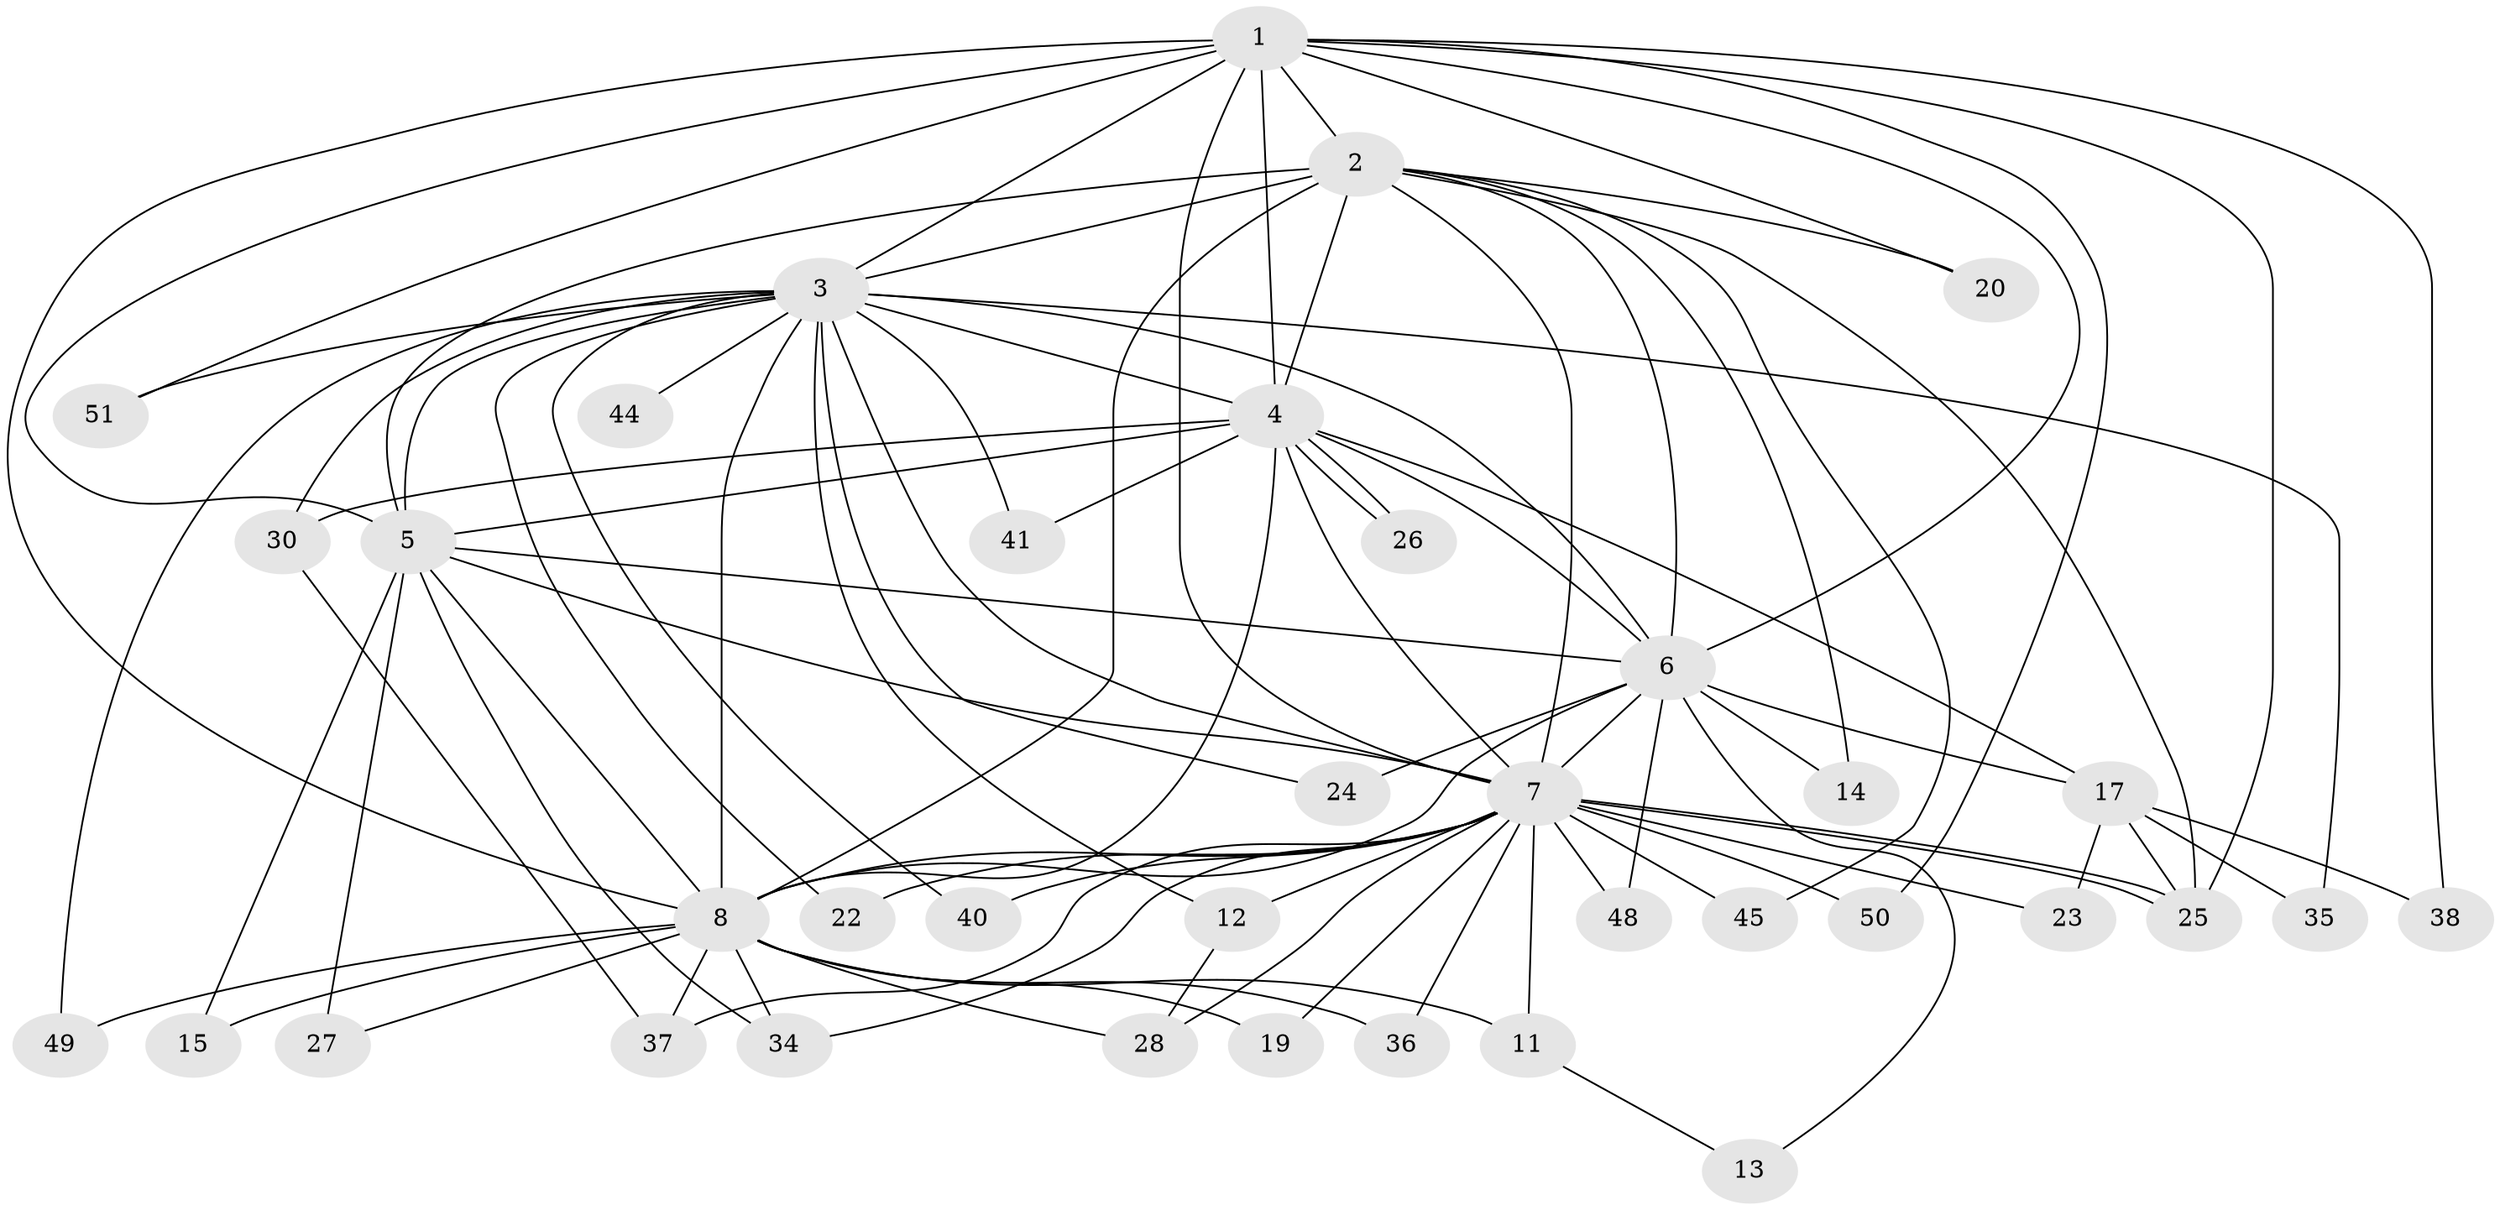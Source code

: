 // original degree distribution, {14: 0.0392156862745098, 15: 0.0392156862745098, 16: 0.058823529411764705, 12: 0.0392156862745098, 25: 0.0196078431372549, 4: 0.0196078431372549, 3: 0.1568627450980392, 2: 0.5882352941176471, 6: 0.0196078431372549, 5: 0.0196078431372549}
// Generated by graph-tools (version 1.1) at 2025/41/03/06/25 10:41:40]
// undirected, 37 vertices, 91 edges
graph export_dot {
graph [start="1"]
  node [color=gray90,style=filled];
  1 [super="+16"];
  2 [super="+32"];
  3 [super="+10"];
  4 [super="+33"];
  5 [super="+39"];
  6 [super="+21"];
  7 [super="+18"];
  8 [super="+9"];
  11 [super="+46"];
  12 [super="+29"];
  13;
  14;
  15;
  17 [super="+31"];
  19;
  20;
  22;
  23;
  24;
  25 [super="+47"];
  26;
  27;
  28;
  30;
  34 [super="+43"];
  35;
  36;
  37 [super="+42"];
  38;
  40;
  41;
  44;
  45;
  48;
  49;
  50;
  51;
  1 -- 2 [weight=2];
  1 -- 3 [weight=2];
  1 -- 4;
  1 -- 5;
  1 -- 6;
  1 -- 7;
  1 -- 8 [weight=2];
  1 -- 38;
  1 -- 50;
  1 -- 51;
  1 -- 20;
  1 -- 25;
  2 -- 3 [weight=2];
  2 -- 4;
  2 -- 5;
  2 -- 6;
  2 -- 7 [weight=2];
  2 -- 8 [weight=2];
  2 -- 14;
  2 -- 20;
  2 -- 45;
  2 -- 25;
  3 -- 4 [weight=3];
  3 -- 5 [weight=2];
  3 -- 6 [weight=2];
  3 -- 7 [weight=2];
  3 -- 8 [weight=4];
  3 -- 12;
  3 -- 22;
  3 -- 30;
  3 -- 44 [weight=2];
  3 -- 49;
  3 -- 35;
  3 -- 40;
  3 -- 41;
  3 -- 51;
  3 -- 24;
  4 -- 5;
  4 -- 6 [weight=2];
  4 -- 7;
  4 -- 8 [weight=2];
  4 -- 17;
  4 -- 26;
  4 -- 26;
  4 -- 30;
  4 -- 41;
  5 -- 6;
  5 -- 7;
  5 -- 8 [weight=2];
  5 -- 15;
  5 -- 27 [weight=2];
  5 -- 34;
  6 -- 7;
  6 -- 8 [weight=2];
  6 -- 13;
  6 -- 14;
  6 -- 17;
  6 -- 24;
  6 -- 48;
  7 -- 8 [weight=2];
  7 -- 11;
  7 -- 12;
  7 -- 19;
  7 -- 22;
  7 -- 23;
  7 -- 25;
  7 -- 25;
  7 -- 28;
  7 -- 34;
  7 -- 36;
  7 -- 37;
  7 -- 40;
  7 -- 45;
  7 -- 48;
  7 -- 50;
  8 -- 11 [weight=2];
  8 -- 19;
  8 -- 27;
  8 -- 28;
  8 -- 36;
  8 -- 37;
  8 -- 34;
  8 -- 15;
  8 -- 49;
  11 -- 13;
  12 -- 28;
  17 -- 23;
  17 -- 35;
  17 -- 38;
  17 -- 25;
  30 -- 37;
}
